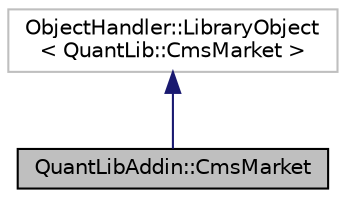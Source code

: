 digraph "QuantLibAddin::CmsMarket"
{
  edge [fontname="Helvetica",fontsize="10",labelfontname="Helvetica",labelfontsize="10"];
  node [fontname="Helvetica",fontsize="10",shape=record];
  Node0 [label="QuantLibAddin::CmsMarket",height=0.2,width=0.4,color="black", fillcolor="grey75", style="filled", fontcolor="black"];
  Node1 -> Node0 [dir="back",color="midnightblue",fontsize="10",style="solid",fontname="Helvetica"];
  Node1 [label="ObjectHandler::LibraryObject\l\< QuantLib::CmsMarket \>",height=0.2,width=0.4,color="grey75", fillcolor="white", style="filled"];
}
